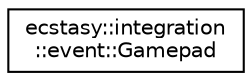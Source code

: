 digraph "Graphical Class Hierarchy"
{
 // LATEX_PDF_SIZE
  edge [fontname="Helvetica",fontsize="10",labelfontname="Helvetica",labelfontsize="10"];
  node [fontname="Helvetica",fontsize="10",shape=record];
  rankdir="LR";
  Node0 [label="ecstasy::integration\l::event::Gamepad",height=0.2,width=0.4,color="black", fillcolor="white", style="filled",URL="$classecstasy_1_1integration_1_1event_1_1_gamepad.html",tooltip="Current Gamepad state."];
}
